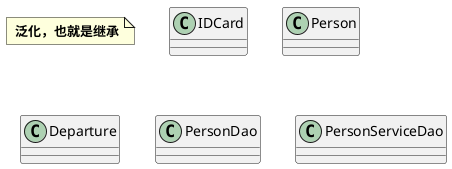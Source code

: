 @startuml
'https://plantuml.com/class-diagram

note as N
    <b> 泛化，也就是继承</b>
end note

class IDCard
class Person
class Departure
class PersonDao

class PersonServiceDao{

}

@enduml
